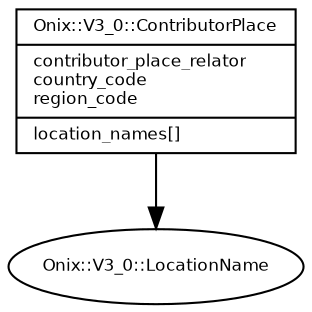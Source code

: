 digraph G {
  fontname = "Bitstream Vera Sans"
  fontsize = 8

  node [
    fontname = "Bitstream Vera Sans"
    fontsize = 8
    shape = "record"
  ]

  edge [
    fontname = "Bitstream Vera Sans"
    fontsize = 8
  ]

  ContributorPlace [
    label = "{Onix::V3_0::ContributorPlace\l|contributor_place_relator\lcountry_code\lregion_code\l|location_names[]\l}"
  ]

  ContributorPlace -> LocationName [arrowhead=normal]

  LocationName [
    label = "Onix::V3_0::LocationName", shape = oval
  ]




}
